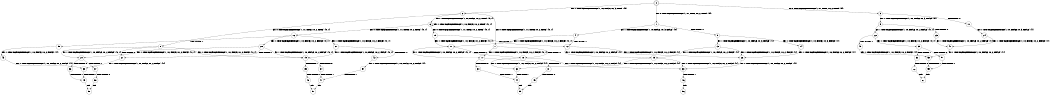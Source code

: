 digraph BCG {
size = "7, 10.5";
center = TRUE;
node [shape = circle];
0 [peripheries = 2];
0 -> 1 [label = "EX !0 !ATOMIC_EXCH_BRANCH (1, +1, TRUE, +0, 2, TRUE) !{0}"];
0 -> 2 [label = "EX !1 !ATOMIC_EXCH_BRANCH (1, +0, FALSE, +0, 3, TRUE) !{0}"];
0 -> 3 [label = "EX !0 !ATOMIC_EXCH_BRANCH (1, +1, TRUE, +0, 2, TRUE) !{0}"];
1 -> 4 [label = "EX !1 !ATOMIC_EXCH_BRANCH (1, +0, FALSE, +0, 3, FALSE) !{0}"];
1 -> 5 [label = "TERMINATE !0"];
2 -> 6 [label = "EX !1 !ATOMIC_EXCH_BRANCH (1, +0, FALSE, +0, 2, TRUE) !{0, 1}"];
2 -> 7 [label = "EX !0 !ATOMIC_EXCH_BRANCH (1, +1, TRUE, +0, 2, TRUE) !{0, 1}"];
2 -> 8 [label = "EX !0 !ATOMIC_EXCH_BRANCH (1, +1, TRUE, +0, 2, TRUE) !{0, 1}"];
3 -> 9 [label = "EX !1 !ATOMIC_EXCH_BRANCH (1, +0, FALSE, +0, 3, FALSE) !{0}"];
3 -> 10 [label = "TERMINATE !0"];
4 -> 11 [label = "EX !1 !ATOMIC_EXCH_BRANCH (1, +0, FALSE, +0, 2, FALSE) !{0, 1}"];
4 -> 12 [label = "TERMINATE !0"];
5 -> 13 [label = "EX !1 !ATOMIC_EXCH_BRANCH (1, +0, FALSE, +0, 3, FALSE) !{1}"];
5 -> 14 [label = "EX !1 !ATOMIC_EXCH_BRANCH (1, +0, FALSE, +0, 3, FALSE) !{1}"];
6 -> 6 [label = "EX !1 !ATOMIC_EXCH_BRANCH (1, +0, FALSE, +0, 2, TRUE) !{0, 1}"];
6 -> 15 [label = "EX !0 !ATOMIC_EXCH_BRANCH (1, +1, TRUE, +0, 2, TRUE) !{0, 1}"];
6 -> 16 [label = "EX !0 !ATOMIC_EXCH_BRANCH (1, +1, TRUE, +0, 2, TRUE) !{0, 1}"];
7 -> 17 [label = "EX !1 !ATOMIC_EXCH_BRANCH (1, +0, FALSE, +0, 2, FALSE) !{0, 1}"];
7 -> 18 [label = "TERMINATE !0"];
8 -> 19 [label = "EX !1 !ATOMIC_EXCH_BRANCH (1, +0, FALSE, +0, 2, FALSE) !{0, 1}"];
8 -> 20 [label = "EX !1 !ATOMIC_EXCH_BRANCH (1, +0, FALSE, +0, 2, FALSE) !{0, 1}"];
8 -> 21 [label = "TERMINATE !0"];
9 -> 22 [label = "EX !1 !ATOMIC_EXCH_BRANCH (1, +0, FALSE, +0, 2, FALSE) !{0, 1}"];
9 -> 23 [label = "TERMINATE !0"];
10 -> 24 [label = "EX !1 !ATOMIC_EXCH_BRANCH (1, +0, FALSE, +0, 3, FALSE) !{1}"];
11 -> 17 [label = "EX !1 !ATOMIC_EXCH_BRANCH (1, +0, FALSE, +0, 2, FALSE) !{0, 1}"];
11 -> 18 [label = "TERMINATE !0"];
12 -> 25 [label = "EX !1 !ATOMIC_EXCH_BRANCH (1, +0, FALSE, +0, 2, FALSE) !{1}"];
12 -> 26 [label = "EX !1 !ATOMIC_EXCH_BRANCH (1, +0, FALSE, +0, 2, FALSE) !{1}"];
13 -> 25 [label = "EX !1 !ATOMIC_EXCH_BRANCH (1, +0, FALSE, +0, 2, FALSE) !{1}"];
13 -> 26 [label = "EX !1 !ATOMIC_EXCH_BRANCH (1, +0, FALSE, +0, 2, FALSE) !{1}"];
14 -> 26 [label = "EX !1 !ATOMIC_EXCH_BRANCH (1, +0, FALSE, +0, 2, FALSE) !{1}"];
15 -> 11 [label = "EX !1 !ATOMIC_EXCH_BRANCH (1, +0, FALSE, +0, 2, FALSE) !{0, 1}"];
15 -> 12 [label = "TERMINATE !0"];
16 -> 27 [label = "EX !1 !ATOMIC_EXCH_BRANCH (1, +0, FALSE, +0, 2, FALSE) !{0, 1}"];
16 -> 28 [label = "EX !1 !ATOMIC_EXCH_BRANCH (1, +0, FALSE, +0, 2, FALSE) !{0, 1}"];
16 -> 29 [label = "TERMINATE !0"];
17 -> 30 [label = "TERMINATE !0"];
17 -> 31 [label = "TERMINATE !1"];
18 -> 32 [label = "EX !1 !ATOMIC_EXCH_BRANCH (1, +0, FALSE, +0, 2, FALSE) !{1}"];
18 -> 33 [label = "EX !1 !ATOMIC_EXCH_BRANCH (1, +0, FALSE, +0, 2, FALSE) !{1}"];
19 -> 34 [label = "TERMINATE !0"];
19 -> 35 [label = "TERMINATE !1"];
20 -> 36 [label = "TERMINATE !0"];
20 -> 37 [label = "TERMINATE !1"];
21 -> 38 [label = "EX !1 !ATOMIC_EXCH_BRANCH (1, +0, FALSE, +0, 2, FALSE) !{1}"];
22 -> 39 [label = "EX !1 !ATOMIC_EXCH_BRANCH (1, +0, FALSE, +0, 2, FALSE) !{0, 1}"];
22 -> 40 [label = "TERMINATE !0"];
23 -> 41 [label = "EX !1 !ATOMIC_EXCH_BRANCH (1, +0, FALSE, +0, 2, FALSE) !{1}"];
24 -> 41 [label = "EX !1 !ATOMIC_EXCH_BRANCH (1, +0, FALSE, +0, 2, FALSE) !{1}"];
25 -> 32 [label = "EX !1 !ATOMIC_EXCH_BRANCH (1, +0, FALSE, +0, 2, FALSE) !{1}"];
25 -> 33 [label = "EX !1 !ATOMIC_EXCH_BRANCH (1, +0, FALSE, +0, 2, FALSE) !{1}"];
26 -> 33 [label = "EX !1 !ATOMIC_EXCH_BRANCH (1, +0, FALSE, +0, 2, FALSE) !{1}"];
27 -> 19 [label = "EX !1 !ATOMIC_EXCH_BRANCH (1, +0, FALSE, +0, 2, FALSE) !{0, 1}"];
27 -> 42 [label = "TERMINATE !0"];
28 -> 19 [label = "EX !1 !ATOMIC_EXCH_BRANCH (1, +0, FALSE, +0, 2, FALSE) !{0, 1}"];
28 -> 20 [label = "EX !1 !ATOMIC_EXCH_BRANCH (1, +0, FALSE, +0, 2, FALSE) !{0, 1}"];
28 -> 21 [label = "TERMINATE !0"];
29 -> 43 [label = "EX !1 !ATOMIC_EXCH_BRANCH (1, +0, FALSE, +0, 2, FALSE) !{1}"];
30 -> 44 [label = "TERMINATE !1"];
31 -> 45 [label = "TERMINATE !0"];
32 -> 44 [label = "TERMINATE !1"];
33 -> 46 [label = "TERMINATE !1"];
34 -> 47 [label = "TERMINATE !1"];
35 -> 48 [label = "TERMINATE !0"];
36 -> 49 [label = "TERMINATE !1"];
37 -> 50 [label = "TERMINATE !0"];
38 -> 49 [label = "TERMINATE !1"];
39 -> 51 [label = "TERMINATE !0"];
39 -> 52 [label = "TERMINATE !1"];
40 -> 53 [label = "EX !1 !ATOMIC_EXCH_BRANCH (1, +0, FALSE, +0, 2, FALSE) !{1}"];
41 -> 53 [label = "EX !1 !ATOMIC_EXCH_BRANCH (1, +0, FALSE, +0, 2, FALSE) !{1}"];
42 -> 54 [label = "EX !1 !ATOMIC_EXCH_BRANCH (1, +0, FALSE, +0, 2, FALSE) !{1}"];
43 -> 38 [label = "EX !1 !ATOMIC_EXCH_BRANCH (1, +0, FALSE, +0, 2, FALSE) !{1}"];
44 -> 55 [label = "exit"];
45 -> 55 [label = "exit"];
46 -> 56 [label = "exit"];
47 -> 57 [label = "exit"];
48 -> 57 [label = "exit"];
49 -> 58 [label = "exit"];
50 -> 58 [label = "exit"];
51 -> 59 [label = "TERMINATE !1"];
52 -> 60 [label = "TERMINATE !0"];
53 -> 59 [label = "TERMINATE !1"];
54 -> 47 [label = "TERMINATE !1"];
59 -> 61 [label = "exit"];
60 -> 61 [label = "exit"];
}
